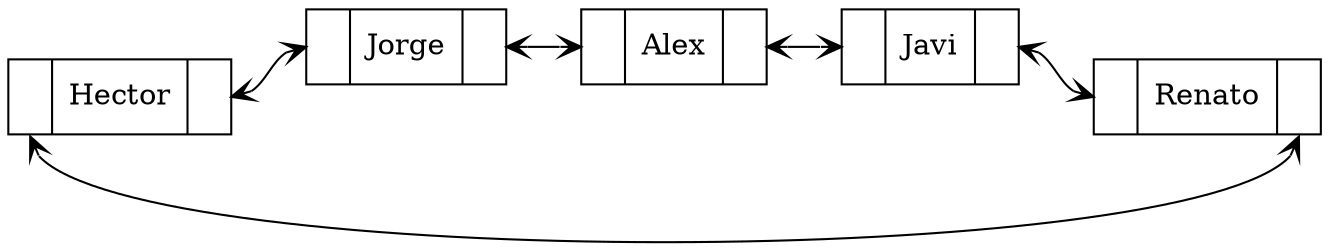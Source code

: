 digraph foo { rankdir=LR; node [shape=record];s0[label="{<ref0> | <data> Hector | <ref>  }"];
s0:ref -> s1:ref0 [arrowhead=vee, tailclip=false, arrowtail = vee,dir = both];
s1[label="{<ref0> | <data> Jorge | <ref>  }"];
s1:ref -> s2:ref0 [arrowhead=vee, tailclip=false, arrowtail = vee,dir = both];
s2[label="{<ref0> | <data> Alex | <ref>  }"];
s2:ref -> s3:ref0 [arrowhead=vee, tailclip=false, arrowtail = vee,dir = both];
s3[label="{<ref0> | <data> Javi | <ref>  }"];
s3:ref -> s4:ref0 [arrowhead=vee, tailclip=false, arrowtail = vee,dir = both];
s4[label="{<ref0> | <data> Renato | <ref>  }"];
s4:ref -> s0:ref0 [arrowhead=vee, tailclip=false,arrowtail = vee,dir = both];
}